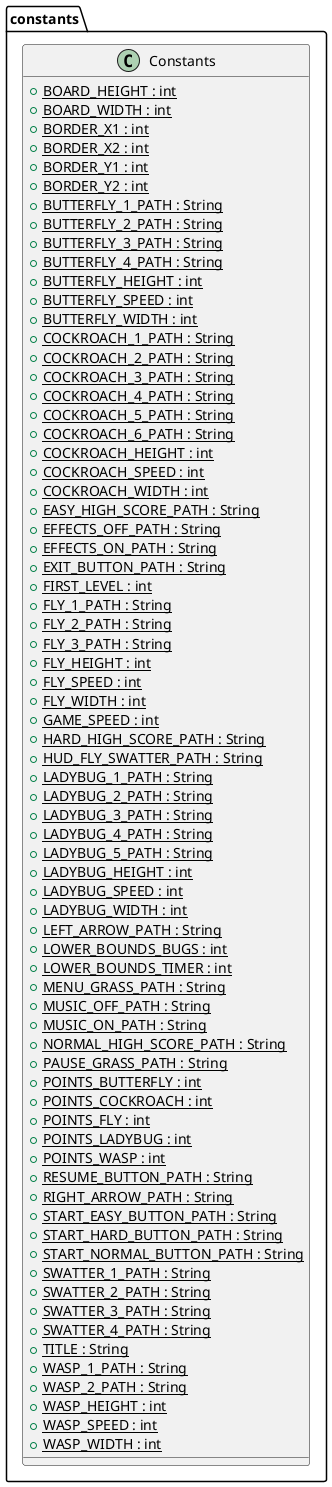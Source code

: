 @startuml



  namespace constants {
      class constants.Constants {
          {static} + BOARD_HEIGHT : int
          {static} + BOARD_WIDTH : int
          {static} + BORDER_X1 : int
          {static} + BORDER_X2 : int
          {static} + BORDER_Y1 : int
          {static} + BORDER_Y2 : int
          {static} + BUTTERFLY_1_PATH : String
          {static} + BUTTERFLY_2_PATH : String
          {static} + BUTTERFLY_3_PATH : String
          {static} + BUTTERFLY_4_PATH : String
          {static} + BUTTERFLY_HEIGHT : int
          {static} + BUTTERFLY_SPEED : int
          {static} + BUTTERFLY_WIDTH : int
          {static} + COCKROACH_1_PATH : String
          {static} + COCKROACH_2_PATH : String
          {static} + COCKROACH_3_PATH : String
          {static} + COCKROACH_4_PATH : String
          {static} + COCKROACH_5_PATH : String
          {static} + COCKROACH_6_PATH : String
          {static} + COCKROACH_HEIGHT : int
          {static} + COCKROACH_SPEED : int
          {static} + COCKROACH_WIDTH : int
          {static} + EASY_HIGH_SCORE_PATH : String
          {static} + EFFECTS_OFF_PATH : String
          {static} + EFFECTS_ON_PATH : String
          {static} + EXIT_BUTTON_PATH : String
          {static} + FIRST_LEVEL : int
          {static} + FLY_1_PATH : String
          {static} + FLY_2_PATH : String
          {static} + FLY_3_PATH : String
          {static} + FLY_HEIGHT : int
          {static} + FLY_SPEED : int
          {static} + FLY_WIDTH : int
          {static} + GAME_SPEED : int
          {static} + HARD_HIGH_SCORE_PATH : String
          {static} + HUD_FLY_SWATTER_PATH : String
          {static} + LADYBUG_1_PATH : String
          {static} + LADYBUG_2_PATH : String
          {static} + LADYBUG_3_PATH : String
          {static} + LADYBUG_4_PATH : String
          {static} + LADYBUG_5_PATH : String
          {static} + LADYBUG_HEIGHT : int
          {static} + LADYBUG_SPEED : int
          {static} + LADYBUG_WIDTH : int
          {static} + LEFT_ARROW_PATH : String
          {static} + LOWER_BOUNDS_BUGS : int
          {static} + LOWER_BOUNDS_TIMER : int
          {static} + MENU_GRASS_PATH : String
          {static} + MUSIC_OFF_PATH : String
          {static} + MUSIC_ON_PATH : String
          {static} + NORMAL_HIGH_SCORE_PATH : String
          {static} + PAUSE_GRASS_PATH : String
          {static} + POINTS_BUTTERFLY : int
          {static} + POINTS_COCKROACH : int
          {static} + POINTS_FLY : int
          {static} + POINTS_LADYBUG : int
          {static} + POINTS_WASP : int
          {static} + RESUME_BUTTON_PATH : String
          {static} + RIGHT_ARROW_PATH : String
          {static} + START_EASY_BUTTON_PATH : String
          {static} + START_HARD_BUTTON_PATH : String
          {static} + START_NORMAL_BUTTON_PATH : String
          {static} + SWATTER_1_PATH : String
          {static} + SWATTER_2_PATH : String
          {static} + SWATTER_3_PATH : String
          {static} + SWATTER_4_PATH : String
          {static} + TITLE : String
          {static} + WASP_1_PATH : String
          {static} + WASP_2_PATH : String
          {static} + WASP_HEIGHT : int
          {static} + WASP_SPEED : int
          {static} + WASP_WIDTH : int
      }
    }
  


@enduml
